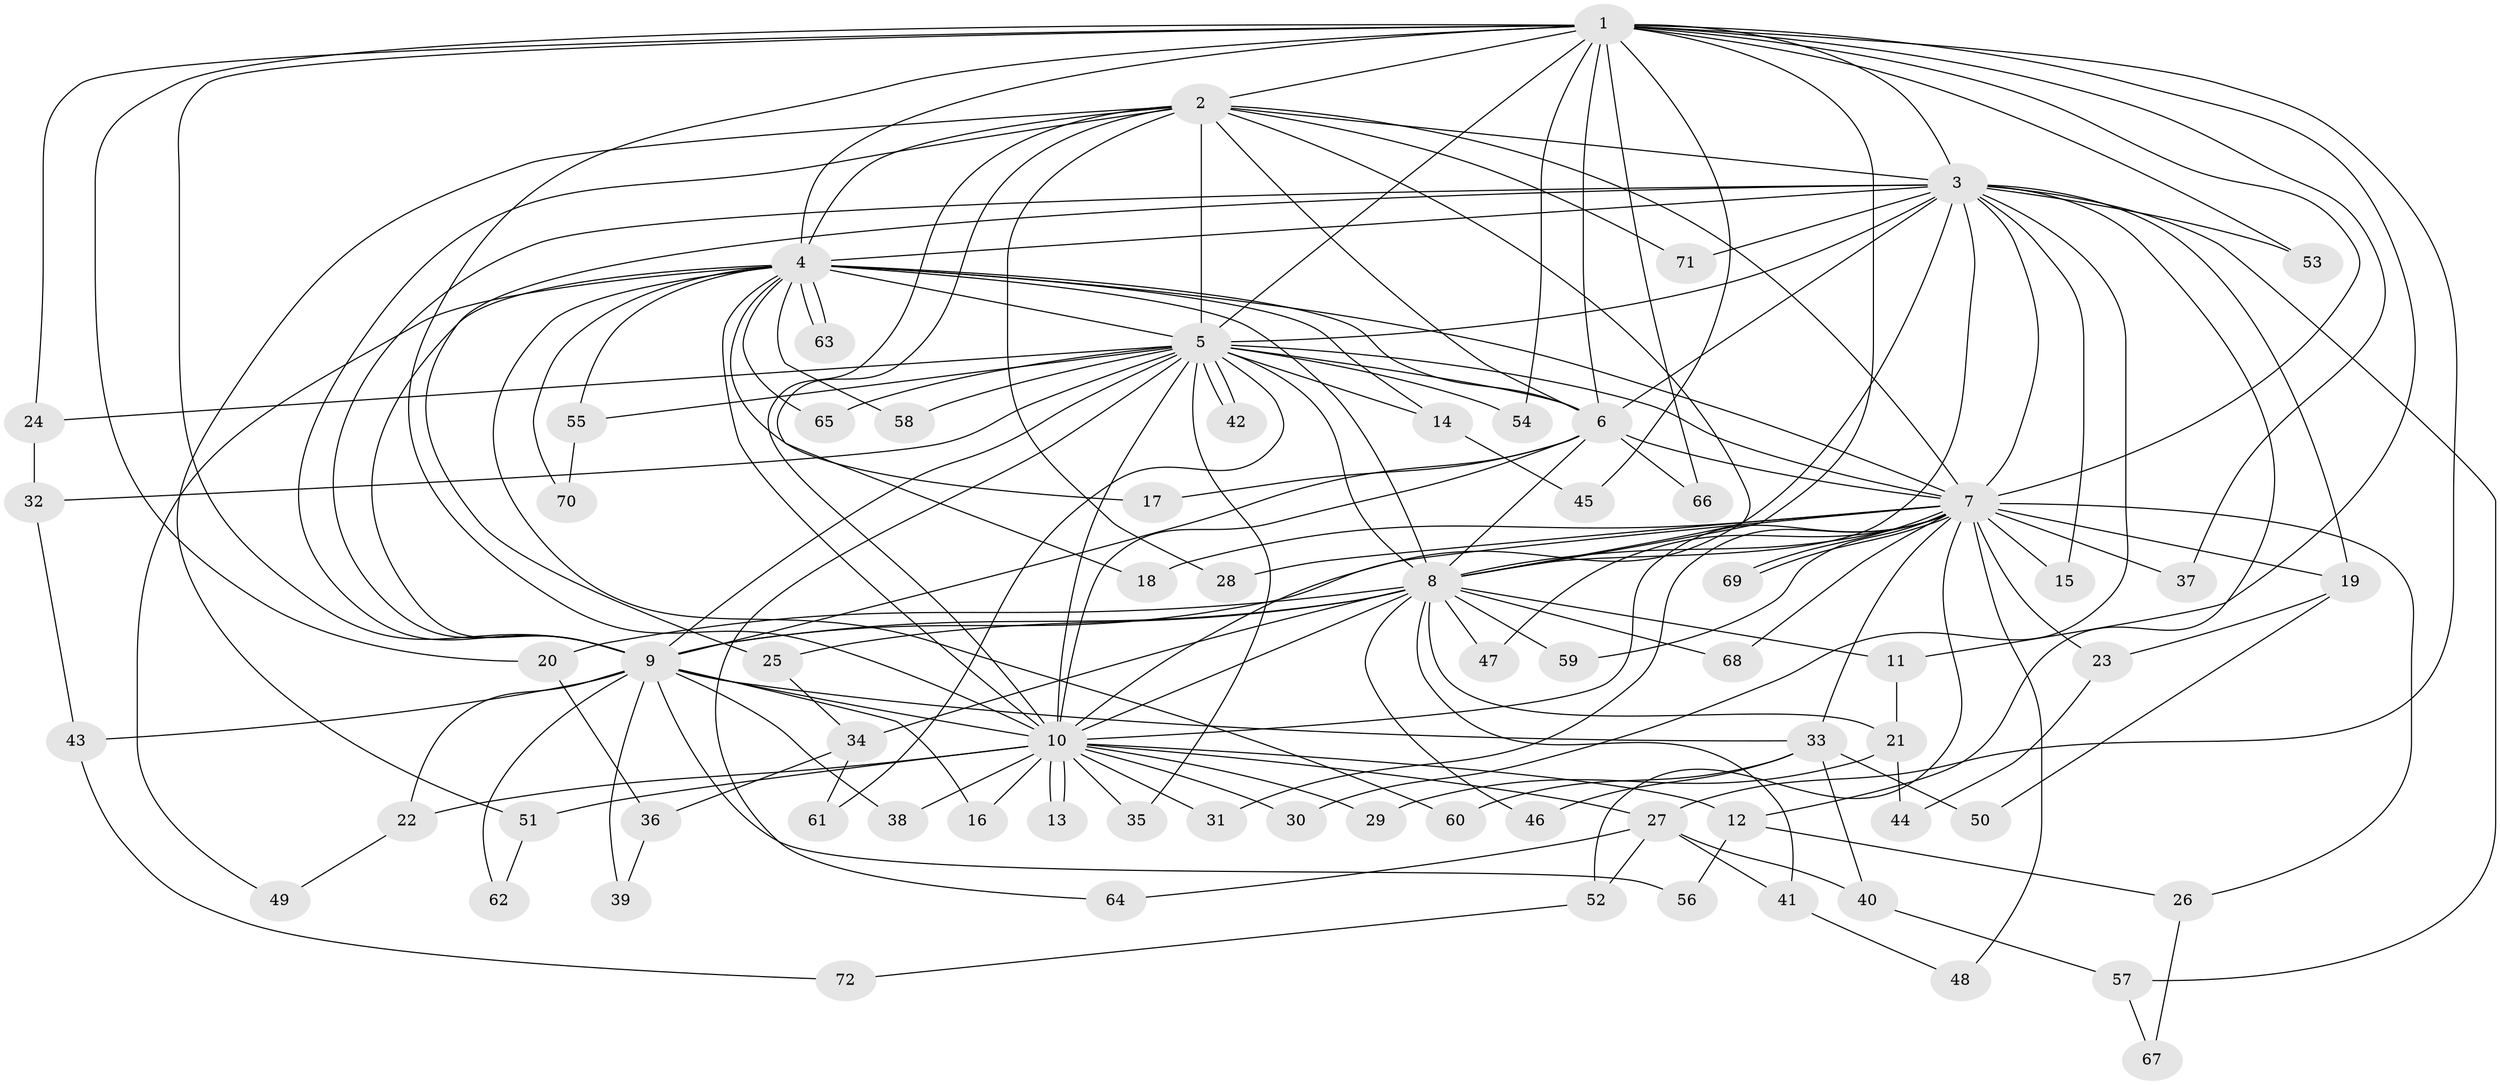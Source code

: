 // coarse degree distribution, {18: 0.027777777777777776, 1: 0.4166666666666667, 2: 0.3611111111111111, 13: 0.027777777777777776, 3: 0.08333333333333333, 16: 0.027777777777777776, 8: 0.027777777777777776, 7: 0.027777777777777776}
// Generated by graph-tools (version 1.1) at 2025/47/03/04/25 21:47:05]
// undirected, 72 vertices, 169 edges
graph export_dot {
graph [start="1"]
  node [color=gray90,style=filled];
  1;
  2;
  3;
  4;
  5;
  6;
  7;
  8;
  9;
  10;
  11;
  12;
  13;
  14;
  15;
  16;
  17;
  18;
  19;
  20;
  21;
  22;
  23;
  24;
  25;
  26;
  27;
  28;
  29;
  30;
  31;
  32;
  33;
  34;
  35;
  36;
  37;
  38;
  39;
  40;
  41;
  42;
  43;
  44;
  45;
  46;
  47;
  48;
  49;
  50;
  51;
  52;
  53;
  54;
  55;
  56;
  57;
  58;
  59;
  60;
  61;
  62;
  63;
  64;
  65;
  66;
  67;
  68;
  69;
  70;
  71;
  72;
  1 -- 2;
  1 -- 3;
  1 -- 4;
  1 -- 5;
  1 -- 6;
  1 -- 7;
  1 -- 8;
  1 -- 9;
  1 -- 10;
  1 -- 11;
  1 -- 20;
  1 -- 24;
  1 -- 27;
  1 -- 37;
  1 -- 45;
  1 -- 53;
  1 -- 54;
  1 -- 66;
  2 -- 3;
  2 -- 4;
  2 -- 5;
  2 -- 6;
  2 -- 7;
  2 -- 8;
  2 -- 9;
  2 -- 10;
  2 -- 18;
  2 -- 28;
  2 -- 51;
  2 -- 71;
  3 -- 4;
  3 -- 5;
  3 -- 6;
  3 -- 7;
  3 -- 8;
  3 -- 9;
  3 -- 10;
  3 -- 12;
  3 -- 15;
  3 -- 19;
  3 -- 25;
  3 -- 30;
  3 -- 53;
  3 -- 57;
  3 -- 71;
  4 -- 5;
  4 -- 6;
  4 -- 7;
  4 -- 8;
  4 -- 9;
  4 -- 10;
  4 -- 14;
  4 -- 17;
  4 -- 49;
  4 -- 55;
  4 -- 58;
  4 -- 60;
  4 -- 63;
  4 -- 63;
  4 -- 65;
  4 -- 70;
  5 -- 6;
  5 -- 7;
  5 -- 8;
  5 -- 9;
  5 -- 10;
  5 -- 14;
  5 -- 24;
  5 -- 32;
  5 -- 35;
  5 -- 42;
  5 -- 42;
  5 -- 54;
  5 -- 55;
  5 -- 58;
  5 -- 61;
  5 -- 64;
  5 -- 65;
  6 -- 7;
  6 -- 8;
  6 -- 9;
  6 -- 10;
  6 -- 17;
  6 -- 66;
  7 -- 8;
  7 -- 9;
  7 -- 10;
  7 -- 15;
  7 -- 18;
  7 -- 19;
  7 -- 23;
  7 -- 26;
  7 -- 28;
  7 -- 31;
  7 -- 33;
  7 -- 37;
  7 -- 47;
  7 -- 48;
  7 -- 52;
  7 -- 59;
  7 -- 68;
  7 -- 69;
  7 -- 69;
  8 -- 9;
  8 -- 10;
  8 -- 11;
  8 -- 20;
  8 -- 21;
  8 -- 25;
  8 -- 34;
  8 -- 41;
  8 -- 46;
  8 -- 47;
  8 -- 59;
  8 -- 68;
  9 -- 10;
  9 -- 16;
  9 -- 22;
  9 -- 33;
  9 -- 38;
  9 -- 39;
  9 -- 43;
  9 -- 56;
  9 -- 62;
  10 -- 12;
  10 -- 13;
  10 -- 13;
  10 -- 16;
  10 -- 22;
  10 -- 27;
  10 -- 29;
  10 -- 30;
  10 -- 31;
  10 -- 35;
  10 -- 38;
  10 -- 51;
  11 -- 21;
  12 -- 26;
  12 -- 56;
  14 -- 45;
  19 -- 23;
  19 -- 50;
  20 -- 36;
  21 -- 29;
  21 -- 44;
  22 -- 49;
  23 -- 44;
  24 -- 32;
  25 -- 34;
  26 -- 67;
  27 -- 40;
  27 -- 41;
  27 -- 52;
  27 -- 64;
  32 -- 43;
  33 -- 40;
  33 -- 46;
  33 -- 50;
  33 -- 60;
  34 -- 36;
  34 -- 61;
  36 -- 39;
  40 -- 57;
  41 -- 48;
  43 -- 72;
  51 -- 62;
  52 -- 72;
  55 -- 70;
  57 -- 67;
}

